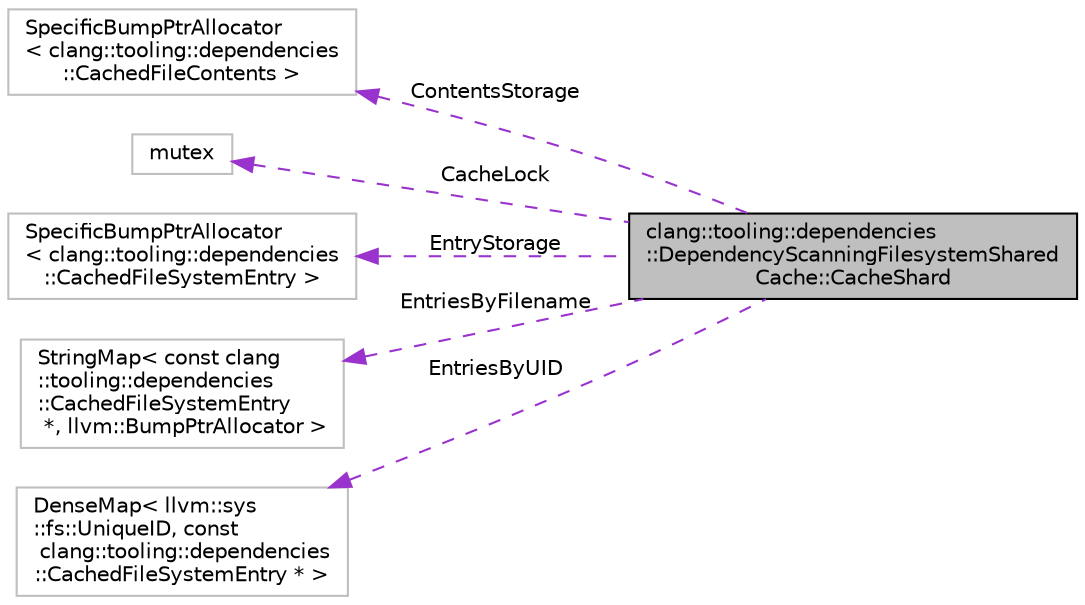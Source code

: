 digraph "clang::tooling::dependencies::DependencyScanningFilesystemSharedCache::CacheShard"
{
 // LATEX_PDF_SIZE
  bgcolor="transparent";
  edge [fontname="Helvetica",fontsize="10",labelfontname="Helvetica",labelfontsize="10"];
  node [fontname="Helvetica",fontsize="10",shape=record];
  rankdir="LR";
  Node1 [label="clang::tooling::dependencies\l::DependencyScanningFilesystemShared\lCache::CacheShard",height=0.2,width=0.4,color="black", fillcolor="grey75", style="filled", fontcolor="black",tooltip=" "];
  Node2 -> Node1 [dir="back",color="darkorchid3",fontsize="10",style="dashed",label=" ContentsStorage" ,fontname="Helvetica"];
  Node2 [label="SpecificBumpPtrAllocator\l\< clang::tooling::dependencies\l::CachedFileContents \>",height=0.2,width=0.4,color="grey75",tooltip=" "];
  Node3 -> Node1 [dir="back",color="darkorchid3",fontsize="10",style="dashed",label=" CacheLock" ,fontname="Helvetica"];
  Node3 [label="mutex",height=0.2,width=0.4,color="grey75",tooltip=" "];
  Node4 -> Node1 [dir="back",color="darkorchid3",fontsize="10",style="dashed",label=" EntryStorage" ,fontname="Helvetica"];
  Node4 [label="SpecificBumpPtrAllocator\l\< clang::tooling::dependencies\l::CachedFileSystemEntry \>",height=0.2,width=0.4,color="grey75",tooltip=" "];
  Node5 -> Node1 [dir="back",color="darkorchid3",fontsize="10",style="dashed",label=" EntriesByFilename" ,fontname="Helvetica"];
  Node5 [label="StringMap\< const clang\l::tooling::dependencies\l::CachedFileSystemEntry\l *, llvm::BumpPtrAllocator \>",height=0.2,width=0.4,color="grey75",tooltip=" "];
  Node6 -> Node1 [dir="back",color="darkorchid3",fontsize="10",style="dashed",label=" EntriesByUID" ,fontname="Helvetica"];
  Node6 [label="DenseMap\< llvm::sys\l::fs::UniqueID, const\l clang::tooling::dependencies\l::CachedFileSystemEntry * \>",height=0.2,width=0.4,color="grey75",tooltip=" "];
}
